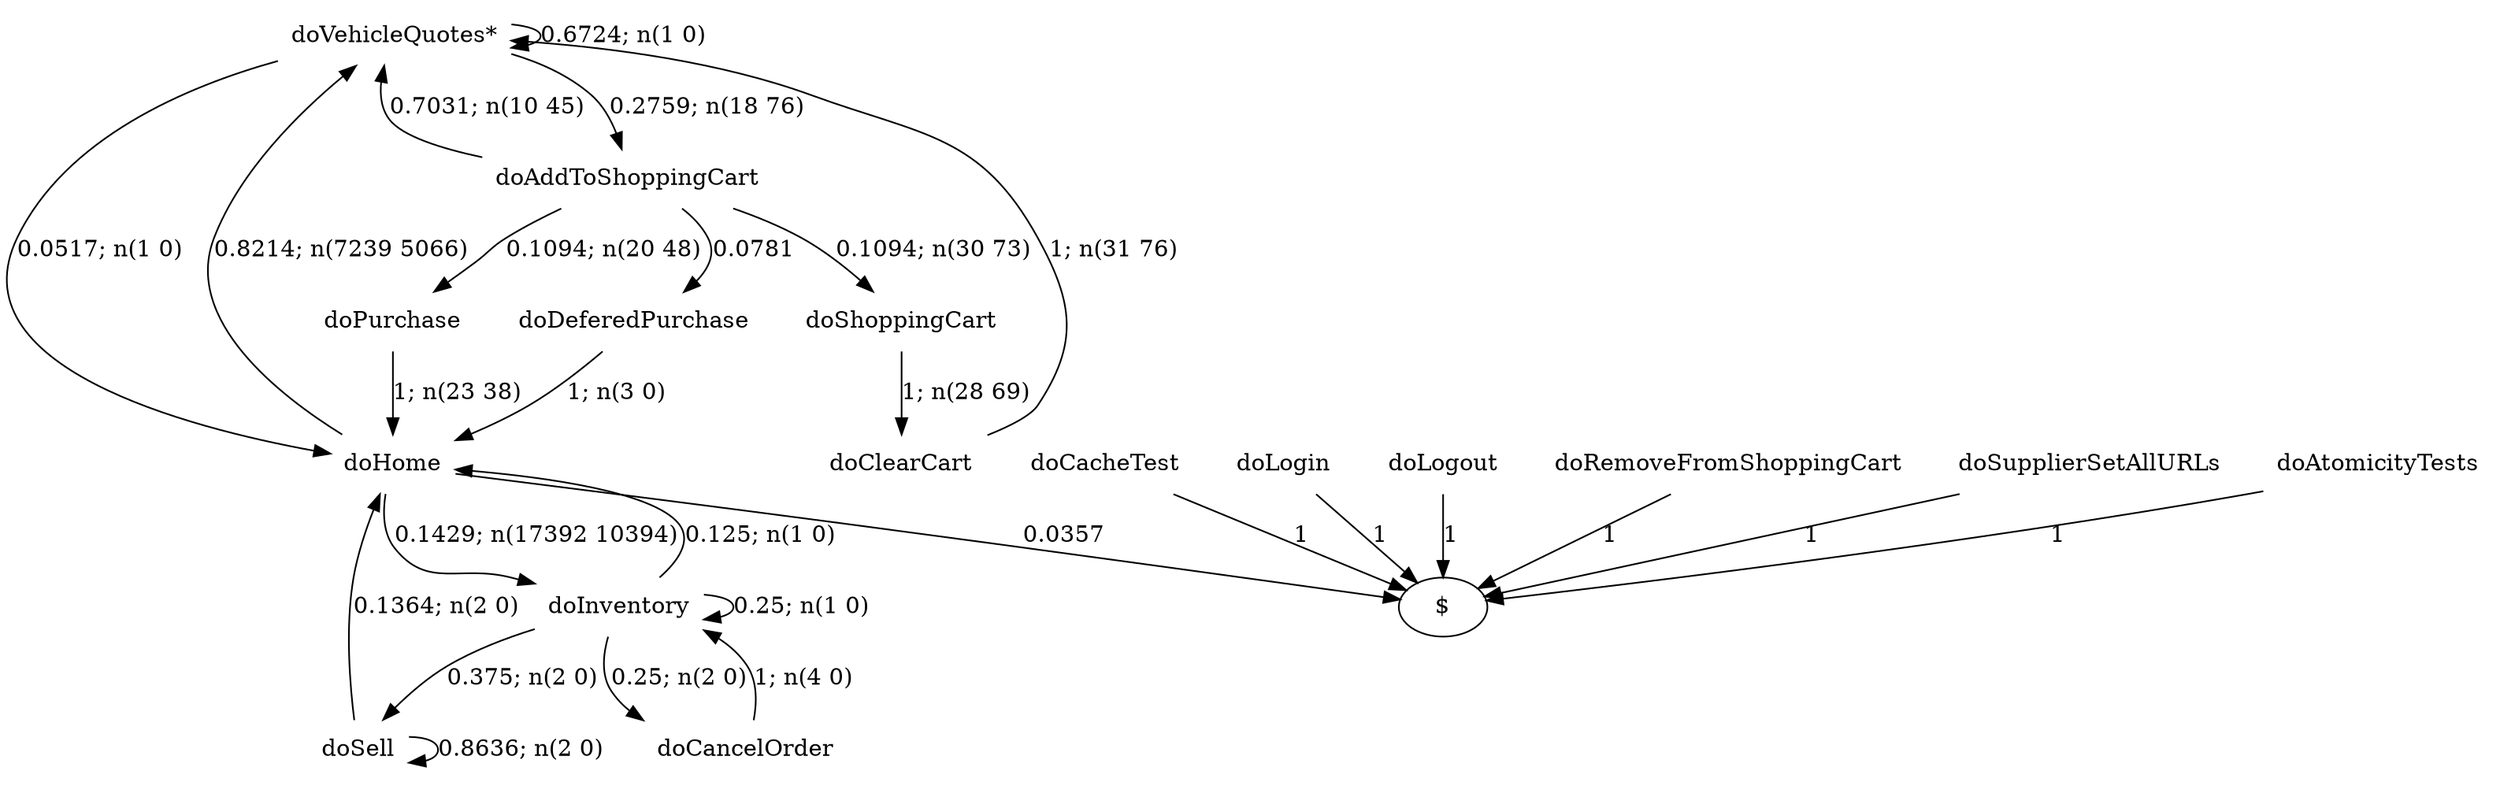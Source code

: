 digraph G {"doVehicleQuotes*" [label="doVehicleQuotes*",shape=none];"doSupplierSetAllURLs" [label="doSupplierSetAllURLs",shape=none];"doAtomicityTests" [label="doAtomicityTests",shape=none];"doCacheTest" [label="doCacheTest",shape=none];"doLogin" [label="doLogin",shape=none];"doAddToShoppingCart" [label="doAddToShoppingCart",shape=none];"doDeferedPurchase" [label="doDeferedPurchase",shape=none];"doHome" [label="doHome",shape=none];"doShoppingCart" [label="doShoppingCart",shape=none];"doClearCart" [label="doClearCart",shape=none];"doPurchase" [label="doPurchase",shape=none];"doInventory" [label="doInventory",shape=none];"doSell" [label="doSell",shape=none];"doLogout" [label="doLogout",shape=none];"doCancelOrder" [label="doCancelOrder",shape=none];"doRemoveFromShoppingCart" [label="doRemoveFromShoppingCart",shape=none];"doVehicleQuotes*"->"doVehicleQuotes*" [style=solid,label="0.6724; n(1 0)"];"doVehicleQuotes*"->"doAddToShoppingCart" [style=solid,label="0.2759; n(18 76)"];"doVehicleQuotes*"->"doHome" [style=solid,label="0.0517; n(1 0)"];"doSupplierSetAllURLs"->"$" [style=solid,label="1"];"doAtomicityTests"->"$" [style=solid,label="1"];"doCacheTest"->"$" [style=solid,label="1"];"doLogin"->"$" [style=solid,label="1"];"doAddToShoppingCart"->"doVehicleQuotes*" [style=solid,label="0.7031; n(10 45)"];"doAddToShoppingCart"->"doDeferedPurchase" [style=solid,label="0.0781"];"doAddToShoppingCart"->"doShoppingCart" [style=solid,label="0.1094; n(30 73)"];"doAddToShoppingCart"->"doPurchase" [style=solid,label="0.1094; n(20 48)"];"doDeferedPurchase"->"doHome" [style=solid,label="1; n(3 0)"];"doHome"->"doVehicleQuotes*" [style=solid,label="0.8214; n(7239 5066)"];"doHome"->"doInventory" [style=solid,label="0.1429; n(17392 10394)"];"doHome"->"$" [style=solid,label="0.0357"];"doShoppingCart"->"doClearCart" [style=solid,label="1; n(28 69)"];"doClearCart"->"doVehicleQuotes*" [style=solid,label="1; n(31 76)"];"doPurchase"->"doHome" [style=solid,label="1; n(23 38)"];"doInventory"->"doHome" [style=solid,label="0.125; n(1 0)"];"doInventory"->"doInventory" [style=solid,label="0.25; n(1 0)"];"doInventory"->"doSell" [style=solid,label="0.375; n(2 0)"];"doInventory"->"doCancelOrder" [style=solid,label="0.25; n(2 0)"];"doSell"->"doHome" [style=solid,label="0.1364; n(2 0)"];"doSell"->"doSell" [style=solid,label="0.8636; n(2 0)"];"doLogout"->"$" [style=solid,label="1"];"doCancelOrder"->"doInventory" [style=solid,label="1; n(4 0)"];"doRemoveFromShoppingCart"->"$" [style=solid,label="1"];}